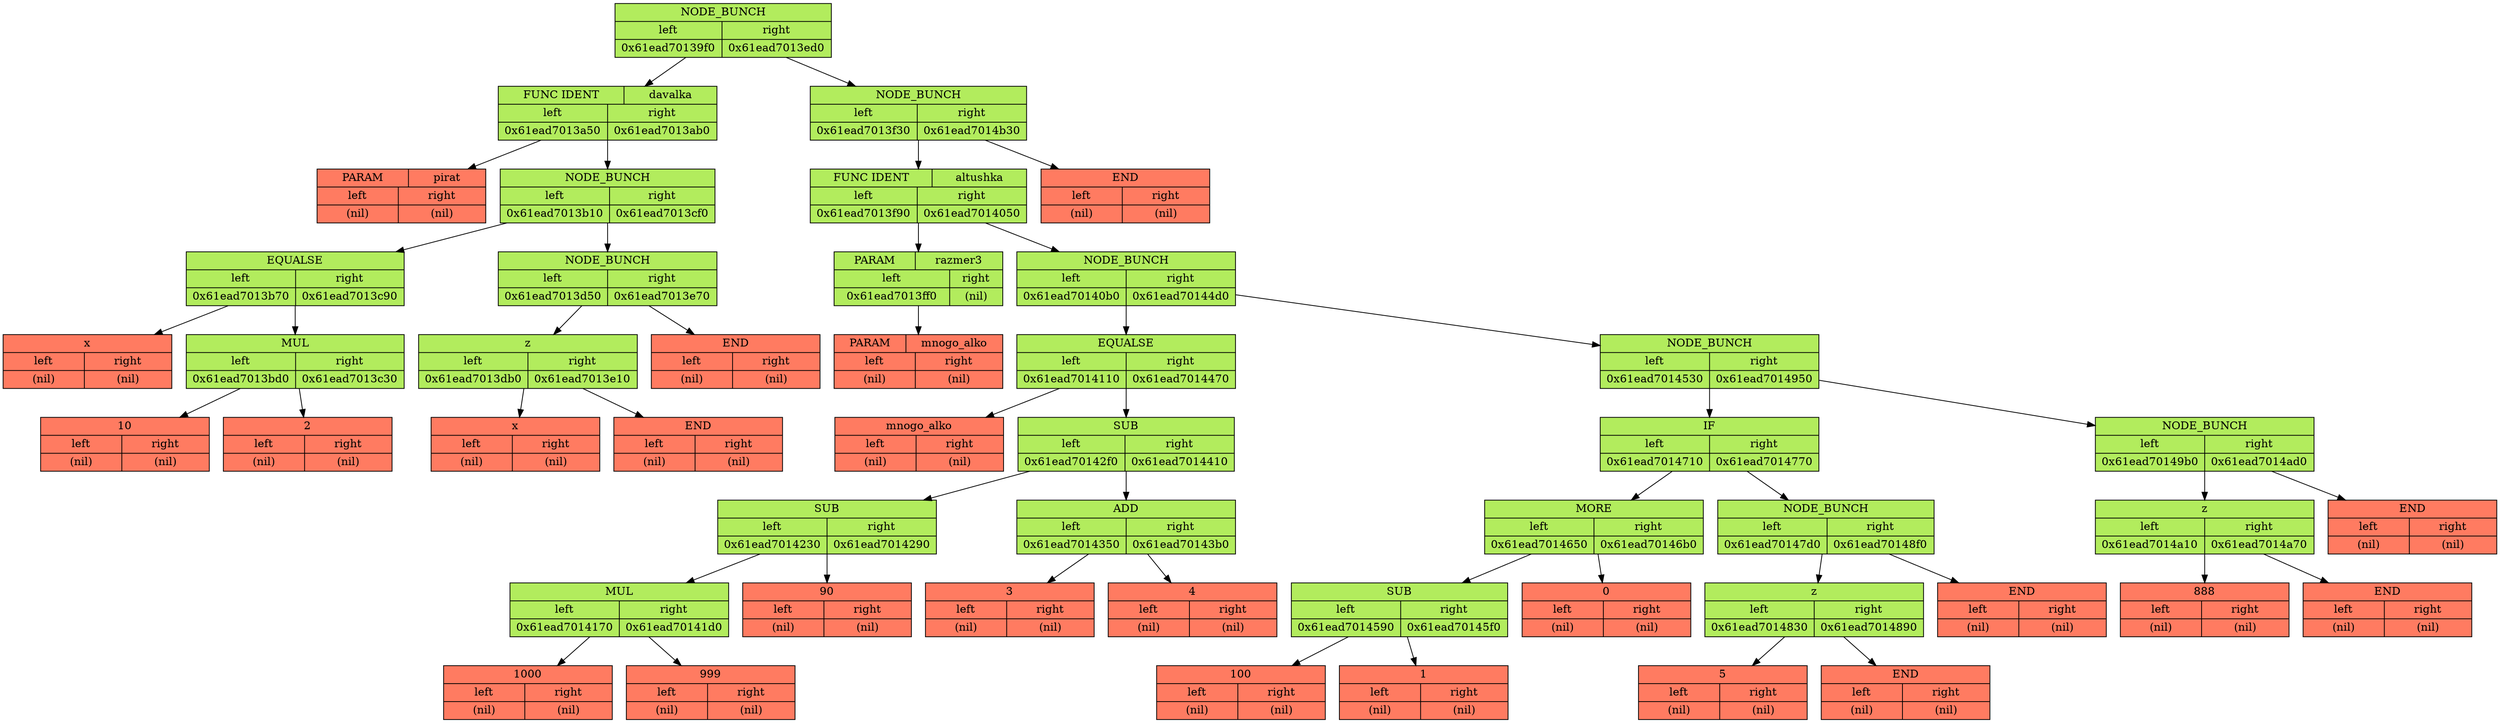 digraph differentiator{
	rankdir=UD;
	bgcolor="#FFFFFF";	node[color="black", fontsize=14];
	fixedsize=true;
	Q0x61ead7013990[style=filled, shape=record, fillcolor="#B2EC5D", width=3, label ="{NODE_BUNCH | {{left | 0x61ead70139f0} | {right | 0x61ead7013ed0}}}" ]
	Q0x61ead70139f0[style=filled, shape=record, fillcolor="#B2EC5D", width=3, label ="{{FUNC IDENT | davalka} | {{left | 0x61ead7013a50} | {right | 0x61ead7013ab0}}}" ]
	Q0x61ead7013a50[style=filled, shape=record, fillcolor="#FF7B61", width=3, label ="{{PARAM | pirat} | {{left | (nil)} | {right | (nil)}}}" ]

	Q0x61ead7013ab0[style=filled, shape=record, fillcolor="#B2EC5D", width=3, label ="{NODE_BUNCH | {{left | 0x61ead7013b10} | {right | 0x61ead7013cf0}}}" ]
	Q0x61ead7013b10[style=filled, shape=record, fillcolor="#B2EC5D", width=3, label ="{EQUALSE | {{left | 0x61ead7013b70} | {right | 0x61ead7013c90}}}" ]
	Q0x61ead7013b70[style=filled, shape=record, fillcolor="#FF7B61", width=3, label ="{x | {{left | (nil)} | {right | (nil)}}}" ]

	Q0x61ead7013c90[style=filled, shape=record, fillcolor="#B2EC5D", width=3, label ="{MUL | {{left | 0x61ead7013bd0} | {right | 0x61ead7013c30}}}" ]
	Q0x61ead7013bd0[style=filled, shape=record, fillcolor="#FF7B61", width=3, label ="{10 | {{left | (nil)} | {right | (nil)}}}" ]

	Q0x61ead7013c30[style=filled, shape=record, fillcolor="#FF7B61", width=3, label ="{2 | {{left | (nil)} | {right | (nil)}}}" ]

	Q0x61ead7013c90 -> Q0x61ead7013bd0
	Q0x61ead7013c90 -> Q0x61ead7013c30

	Q0x61ead7013b10 -> Q0x61ead7013b70
	Q0x61ead7013b10 -> Q0x61ead7013c90

	Q0x61ead7013cf0[style=filled, shape=record, fillcolor="#B2EC5D", width=3, label ="{NODE_BUNCH | {{left | 0x61ead7013d50} | {right | 0x61ead7013e70}}}" ]
	Q0x61ead7013d50[style=filled, shape=record, fillcolor="#B2EC5D", width=3, label ="{z | {{left | 0x61ead7013db0} | {right | 0x61ead7013e10}}}" ]
	Q0x61ead7013db0[style=filled, shape=record, fillcolor="#FF7B61", width=3, label ="{x | {{left | (nil)} | {right | (nil)}}}" ]

	Q0x61ead7013e10[style=filled, shape=record, fillcolor="#FF7B61", width=3, label ="{END | {{left | (nil)} | {right | (nil)}}}" ]

	Q0x61ead7013d50 -> Q0x61ead7013db0
	Q0x61ead7013d50 -> Q0x61ead7013e10

	Q0x61ead7013e70[style=filled, shape=record, fillcolor="#FF7B61", width=3, label ="{END | {{left | (nil)} | {right | (nil)}}}" ]

	Q0x61ead7013cf0 -> Q0x61ead7013d50
	Q0x61ead7013cf0 -> Q0x61ead7013e70

	Q0x61ead7013ab0 -> Q0x61ead7013b10
	Q0x61ead7013ab0 -> Q0x61ead7013cf0

	Q0x61ead70139f0 -> Q0x61ead7013a50
	Q0x61ead70139f0 -> Q0x61ead7013ab0

	Q0x61ead7013ed0[style=filled, shape=record, fillcolor="#B2EC5D", width=3, label ="{NODE_BUNCH | {{left | 0x61ead7013f30} | {right | 0x61ead7014b30}}}" ]
	Q0x61ead7013f30[style=filled, shape=record, fillcolor="#B2EC5D", width=3, label ="{{FUNC IDENT | altushka} | {{left | 0x61ead7013f90} | {right | 0x61ead7014050}}}" ]
	Q0x61ead7013f90[style=filled, shape=record, fillcolor="#B2EC5D", width=3, label ="{{PARAM | razmer3} | {{left | 0x61ead7013ff0} | {right | (nil)}}}" ]
	Q0x61ead7013ff0[style=filled, shape=record, fillcolor="#FF7B61", width=3, label ="{{PARAM | mnogo_alko} | {{left | (nil)} | {right | (nil)}}}" ]

	Q0x61ead7013f90 -> Q0x61ead7013ff0

	Q0x61ead7014050[style=filled, shape=record, fillcolor="#B2EC5D", width=3, label ="{NODE_BUNCH | {{left | 0x61ead70140b0} | {right | 0x61ead70144d0}}}" ]
	Q0x61ead70140b0[style=filled, shape=record, fillcolor="#B2EC5D", width=3, label ="{EQUALSE | {{left | 0x61ead7014110} | {right | 0x61ead7014470}}}" ]
	Q0x61ead7014110[style=filled, shape=record, fillcolor="#FF7B61", width=3, label ="{mnogo_alko | {{left | (nil)} | {right | (nil)}}}" ]

	Q0x61ead7014470[style=filled, shape=record, fillcolor="#B2EC5D", width=3, label ="{SUB | {{left | 0x61ead70142f0} | {right | 0x61ead7014410}}}" ]
	Q0x61ead70142f0[style=filled, shape=record, fillcolor="#B2EC5D", width=3, label ="{SUB | {{left | 0x61ead7014230} | {right | 0x61ead7014290}}}" ]
	Q0x61ead7014230[style=filled, shape=record, fillcolor="#B2EC5D", width=3, label ="{MUL | {{left | 0x61ead7014170} | {right | 0x61ead70141d0}}}" ]
	Q0x61ead7014170[style=filled, shape=record, fillcolor="#FF7B61", width=3, label ="{1000 | {{left | (nil)} | {right | (nil)}}}" ]

	Q0x61ead70141d0[style=filled, shape=record, fillcolor="#FF7B61", width=3, label ="{999 | {{left | (nil)} | {right | (nil)}}}" ]

	Q0x61ead7014230 -> Q0x61ead7014170
	Q0x61ead7014230 -> Q0x61ead70141d0

	Q0x61ead7014290[style=filled, shape=record, fillcolor="#FF7B61", width=3, label ="{90 | {{left | (nil)} | {right | (nil)}}}" ]

	Q0x61ead70142f0 -> Q0x61ead7014230
	Q0x61ead70142f0 -> Q0x61ead7014290

	Q0x61ead7014410[style=filled, shape=record, fillcolor="#B2EC5D", width=3, label ="{ADD | {{left | 0x61ead7014350} | {right | 0x61ead70143b0}}}" ]
	Q0x61ead7014350[style=filled, shape=record, fillcolor="#FF7B61", width=3, label ="{3 | {{left | (nil)} | {right | (nil)}}}" ]

	Q0x61ead70143b0[style=filled, shape=record, fillcolor="#FF7B61", width=3, label ="{4 | {{left | (nil)} | {right | (nil)}}}" ]

	Q0x61ead7014410 -> Q0x61ead7014350
	Q0x61ead7014410 -> Q0x61ead70143b0

	Q0x61ead7014470 -> Q0x61ead70142f0
	Q0x61ead7014470 -> Q0x61ead7014410

	Q0x61ead70140b0 -> Q0x61ead7014110
	Q0x61ead70140b0 -> Q0x61ead7014470

	Q0x61ead70144d0[style=filled, shape=record, fillcolor="#B2EC5D", width=3, label ="{NODE_BUNCH | {{left | 0x61ead7014530} | {right | 0x61ead7014950}}}" ]
	Q0x61ead7014530[style=filled, shape=record, fillcolor="#B2EC5D", width=3, label ="{IF | {{left | 0x61ead7014710} | {right | 0x61ead7014770}}}" ]
	Q0x61ead7014710[style=filled, shape=record, fillcolor="#B2EC5D", width=3, label ="{MORE | {{left | 0x61ead7014650} | {right | 0x61ead70146b0}}}" ]
	Q0x61ead7014650[style=filled, shape=record, fillcolor="#B2EC5D", width=3, label ="{SUB | {{left | 0x61ead7014590} | {right | 0x61ead70145f0}}}" ]
	Q0x61ead7014590[style=filled, shape=record, fillcolor="#FF7B61", width=3, label ="{100 | {{left | (nil)} | {right | (nil)}}}" ]

	Q0x61ead70145f0[style=filled, shape=record, fillcolor="#FF7B61", width=3, label ="{1 | {{left | (nil)} | {right | (nil)}}}" ]

	Q0x61ead7014650 -> Q0x61ead7014590
	Q0x61ead7014650 -> Q0x61ead70145f0

	Q0x61ead70146b0[style=filled, shape=record, fillcolor="#FF7B61", width=3, label ="{0 | {{left | (nil)} | {right | (nil)}}}" ]

	Q0x61ead7014710 -> Q0x61ead7014650
	Q0x61ead7014710 -> Q0x61ead70146b0

	Q0x61ead7014770[style=filled, shape=record, fillcolor="#B2EC5D", width=3, label ="{NODE_BUNCH | {{left | 0x61ead70147d0} | {right | 0x61ead70148f0}}}" ]
	Q0x61ead70147d0[style=filled, shape=record, fillcolor="#B2EC5D", width=3, label ="{z | {{left | 0x61ead7014830} | {right | 0x61ead7014890}}}" ]
	Q0x61ead7014830[style=filled, shape=record, fillcolor="#FF7B61", width=3, label ="{5 | {{left | (nil)} | {right | (nil)}}}" ]

	Q0x61ead7014890[style=filled, shape=record, fillcolor="#FF7B61", width=3, label ="{END | {{left | (nil)} | {right | (nil)}}}" ]

	Q0x61ead70147d0 -> Q0x61ead7014830
	Q0x61ead70147d0 -> Q0x61ead7014890

	Q0x61ead70148f0[style=filled, shape=record, fillcolor="#FF7B61", width=3, label ="{END | {{left | (nil)} | {right | (nil)}}}" ]

	Q0x61ead7014770 -> Q0x61ead70147d0
	Q0x61ead7014770 -> Q0x61ead70148f0

	Q0x61ead7014530 -> Q0x61ead7014710
	Q0x61ead7014530 -> Q0x61ead7014770

	Q0x61ead7014950[style=filled, shape=record, fillcolor="#B2EC5D", width=3, label ="{NODE_BUNCH | {{left | 0x61ead70149b0} | {right | 0x61ead7014ad0}}}" ]
	Q0x61ead70149b0[style=filled, shape=record, fillcolor="#B2EC5D", width=3, label ="{z | {{left | 0x61ead7014a10} | {right | 0x61ead7014a70}}}" ]
	Q0x61ead7014a10[style=filled, shape=record, fillcolor="#FF7B61", width=3, label ="{888 | {{left | (nil)} | {right | (nil)}}}" ]

	Q0x61ead7014a70[style=filled, shape=record, fillcolor="#FF7B61", width=3, label ="{END | {{left | (nil)} | {right | (nil)}}}" ]

	Q0x61ead70149b0 -> Q0x61ead7014a10
	Q0x61ead70149b0 -> Q0x61ead7014a70

	Q0x61ead7014ad0[style=filled, shape=record, fillcolor="#FF7B61", width=3, label ="{END | {{left | (nil)} | {right | (nil)}}}" ]

	Q0x61ead7014950 -> Q0x61ead70149b0
	Q0x61ead7014950 -> Q0x61ead7014ad0

	Q0x61ead70144d0 -> Q0x61ead7014530
	Q0x61ead70144d0 -> Q0x61ead7014950

	Q0x61ead7014050 -> Q0x61ead70140b0
	Q0x61ead7014050 -> Q0x61ead70144d0

	Q0x61ead7013f30 -> Q0x61ead7013f90
	Q0x61ead7013f30 -> Q0x61ead7014050

	Q0x61ead7014b30[style=filled, shape=record, fillcolor="#FF7B61", width=3, label ="{END | {{left | (nil)} | {right | (nil)}}}" ]

	Q0x61ead7013ed0 -> Q0x61ead7013f30
	Q0x61ead7013ed0 -> Q0x61ead7014b30

	Q0x61ead7013990 -> Q0x61ead70139f0
	Q0x61ead7013990 -> Q0x61ead7013ed0

}
